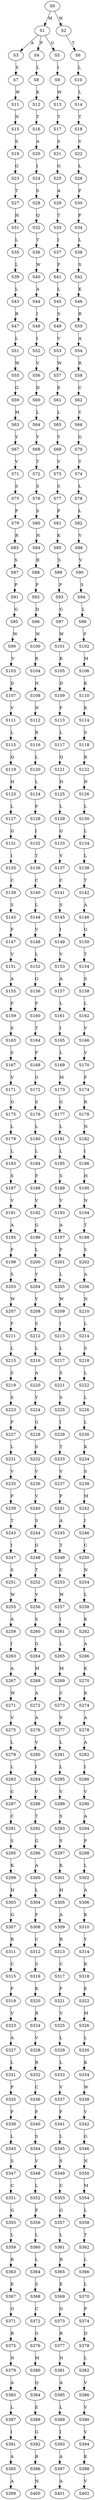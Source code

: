 strict digraph  {
	S0 -> S1 [ label = M ];
	S0 -> S2 [ label = W ];
	S1 -> S3 [ label = A ];
	S1 -> S4 [ label = P ];
	S1 -> S5 [ label = G ];
	S2 -> S6 [ label = T ];
	S3 -> S7 [ label = V ];
	S4 -> S8 [ label = L ];
	S5 -> S9 [ label = I ];
	S6 -> S10 [ label = L ];
	S7 -> S11 [ label = W ];
	S8 -> S12 [ label = K ];
	S9 -> S13 [ label = W ];
	S10 -> S14 [ label = L ];
	S11 -> S15 [ label = N ];
	S12 -> S16 [ label = T ];
	S13 -> S17 [ label = T ];
	S14 -> S18 [ label = T ];
	S15 -> S19 [ label = S ];
	S16 -> S20 [ label = A ];
	S17 -> S21 [ label = S ];
	S18 -> S22 [ label = V ];
	S19 -> S23 [ label = G ];
	S20 -> S24 [ label = I ];
	S21 -> S25 [ label = G ];
	S22 -> S26 [ label = L ];
	S23 -> S27 [ label = T ];
	S24 -> S28 [ label = S ];
	S25 -> S29 [ label = A ];
	S26 -> S30 [ label = F ];
	S27 -> S31 [ label = H ];
	S28 -> S32 [ label = Q ];
	S29 -> S33 [ label = T ];
	S30 -> S34 [ label = F ];
	S31 -> S35 [ label = L ];
	S32 -> S36 [ label = T ];
	S33 -> S37 [ label = I ];
	S34 -> S38 [ label = L ];
	S35 -> S39 [ label = L ];
	S36 -> S40 [ label = W ];
	S37 -> S41 [ label = F ];
	S38 -> S42 [ label = S ];
	S39 -> S43 [ label = L ];
	S40 -> S44 [ label = A ];
	S41 -> S45 [ label = L ];
	S42 -> S46 [ label = K ];
	S43 -> S47 [ label = R ];
	S44 -> S48 [ label = I ];
	S45 -> S49 [ label = S ];
	S46 -> S50 [ label = R ];
	S47 -> S51 [ label = L ];
	S48 -> S52 [ label = I ];
	S49 -> S53 [ label = V ];
	S50 -> S54 [ label = A ];
	S51 -> S55 [ label = W ];
	S52 -> S56 [ label = V ];
	S53 -> S57 [ label = W ];
	S54 -> S58 [ label = R ];
	S55 -> S59 [ label = G ];
	S56 -> S60 [ label = D ];
	S57 -> S61 [ label = E ];
	S58 -> S62 [ label = C ];
	S59 -> S63 [ label = M ];
	S60 -> S64 [ label = L ];
	S61 -> S65 [ label = L ];
	S62 -> S66 [ label = Y ];
	S63 -> S67 [ label = Y ];
	S64 -> S68 [ label = Y ];
	S65 -> S69 [ label = Y ];
	S66 -> S70 [ label = G ];
	S67 -> S71 [ label = V ];
	S68 -> S72 [ label = T ];
	S69 -> S73 [ label = V ];
	S70 -> S74 [ label = T ];
	S71 -> S75 [ label = S ];
	S72 -> S76 [ label = S ];
	S73 -> S77 [ label = S ];
	S74 -> S78 [ label = L ];
	S75 -> S79 [ label = P ];
	S76 -> S80 [ label = S ];
	S77 -> S81 [ label = P ];
	S78 -> S82 [ label = L ];
	S79 -> S83 [ label = R ];
	S80 -> S84 [ label = N ];
	S81 -> S85 [ label = K ];
	S82 -> S86 [ label = V ];
	S83 -> S87 [ label = S ];
	S84 -> S88 [ label = R ];
	S85 -> S89 [ label = S ];
	S86 -> S90 [ label = V ];
	S87 -> S91 [ label = P ];
	S88 -> S92 [ label = P ];
	S89 -> S93 [ label = P ];
	S90 -> S94 [ label = S ];
	S91 -> S95 [ label = G ];
	S92 -> S96 [ label = D ];
	S93 -> S97 [ label = G ];
	S94 -> S98 [ label = L ];
	S95 -> S99 [ label = W ];
	S96 -> S100 [ label = W ];
	S97 -> S101 [ label = W ];
	S98 -> S102 [ label = F ];
	S99 -> S103 [ label = V ];
	S100 -> S104 [ label = R ];
	S101 -> S105 [ label = K ];
	S102 -> S106 [ label = M ];
	S103 -> S107 [ label = D ];
	S104 -> S108 [ label = N ];
	S105 -> S109 [ label = D ];
	S106 -> S110 [ label = K ];
	S107 -> S111 [ label = V ];
	S108 -> S112 [ label = N ];
	S109 -> S113 [ label = F ];
	S110 -> S114 [ label = K ];
	S111 -> S115 [ label = L ];
	S112 -> S116 [ label = R ];
	S113 -> S117 [ label = L ];
	S114 -> S118 [ label = S ];
	S115 -> S119 [ label = Q ];
	S116 -> S120 [ label = L ];
	S117 -> S121 [ label = Q ];
	S118 -> S122 [ label = R ];
	S119 -> S123 [ label = H ];
	S120 -> S124 [ label = L ];
	S121 -> S125 [ label = H ];
	S122 -> S126 [ label = N ];
	S123 -> S127 [ label = L ];
	S124 -> S128 [ label = F ];
	S125 -> S129 [ label = L ];
	S126 -> S130 [ label = L ];
	S127 -> S131 [ label = G ];
	S128 -> S132 [ label = I ];
	S129 -> S133 [ label = G ];
	S130 -> S134 [ label = L ];
	S131 -> S135 [ label = I ];
	S132 -> S136 [ label = T ];
	S133 -> S137 [ label = V ];
	S134 -> S138 [ label = L ];
	S135 -> S139 [ label = C ];
	S136 -> S140 [ label = C ];
	S137 -> S141 [ label = C ];
	S138 -> S142 [ label = T ];
	S139 -> S143 [ label = S ];
	S140 -> S144 [ label = L ];
	S141 -> S145 [ label = S ];
	S142 -> S146 [ label = A ];
	S143 -> S147 [ label = F ];
	S144 -> S148 [ label = V ];
	S145 -> S149 [ label = I ];
	S146 -> S150 [ label = G ];
	S147 -> S151 [ label = V ];
	S148 -> S152 [ label = L ];
	S149 -> S153 [ label = V ];
	S150 -> S154 [ label = T ];
	S151 -> S155 [ label = A ];
	S152 -> S156 [ label = G ];
	S153 -> S157 [ label = A ];
	S154 -> S158 [ label = S ];
	S155 -> S159 [ label = F ];
	S156 -> S160 [ label = F ];
	S157 -> S161 [ label = L ];
	S158 -> S162 [ label = L ];
	S159 -> S163 [ label = S ];
	S160 -> S164 [ label = T ];
	S161 -> S165 [ label = I ];
	S162 -> S166 [ label = V ];
	S163 -> S167 [ label = S ];
	S164 -> S168 [ label = F ];
	S165 -> S169 [ label = L ];
	S166 -> S170 [ label = V ];
	S167 -> S171 [ label = V ];
	S168 -> S172 [ label = G ];
	S169 -> S173 [ label = M ];
	S170 -> S174 [ label = F ];
	S171 -> S175 [ label = G ];
	S172 -> S176 [ label = S ];
	S173 -> S177 [ label = G ];
	S174 -> S178 [ label = R ];
	S175 -> S179 [ label = L ];
	S176 -> S180 [ label = L ];
	S177 -> S181 [ label = L ];
	S178 -> S182 [ label = N ];
	S179 -> S183 [ label = L ];
	S180 -> S184 [ label = L ];
	S181 -> S185 [ label = L ];
	S182 -> S186 [ label = I ];
	S183 -> S187 [ label = S ];
	S184 -> S188 [ label = F ];
	S185 -> S189 [ label = S ];
	S186 -> S190 [ label = H ];
	S187 -> S191 [ label = V ];
	S188 -> S192 [ label = V ];
	S189 -> S193 [ label = V ];
	S190 -> S194 [ label = N ];
	S191 -> S195 [ label = A ];
	S192 -> S196 [ label = G ];
	S193 -> S197 [ label = A ];
	S194 -> S198 [ label = T ];
	S195 -> S199 [ label = F ];
	S196 -> S200 [ label = L ];
	S197 -> S201 [ label = F ];
	S198 -> S202 [ label = S ];
	S199 -> S203 [ label = S ];
	S200 -> S204 [ label = Y ];
	S201 -> S205 [ label = L ];
	S202 -> S206 [ label = A ];
	S203 -> S207 [ label = W ];
	S204 -> S208 [ label = Y ];
	S205 -> S209 [ label = W ];
	S206 -> S210 [ label = N ];
	S207 -> S211 [ label = F ];
	S208 -> S212 [ label = S ];
	S209 -> S213 [ label = I ];
	S210 -> S214 [ label = L ];
	S211 -> S215 [ label = L ];
	S212 -> S216 [ label = L ];
	S213 -> S217 [ label = L ];
	S214 -> S218 [ label = S ];
	S215 -> S219 [ label = S ];
	S216 -> S220 [ label = A ];
	S217 -> S221 [ label = S ];
	S218 -> S222 [ label = L ];
	S219 -> S223 [ label = S ];
	S220 -> S224 [ label = Y ];
	S221 -> S225 [ label = S ];
	S222 -> S226 [ label = L ];
	S223 -> S227 [ label = F ];
	S224 -> S228 [ label = G ];
	S225 -> S229 [ label = I ];
	S226 -> S230 [ label = L ];
	S227 -> S231 [ label = L ];
	S228 -> S232 [ label = S ];
	S229 -> S233 [ label = T ];
	S230 -> S234 [ label = K ];
	S231 -> S235 [ label = V ];
	S232 -> S236 [ label = V ];
	S233 -> S237 [ label = V ];
	S234 -> S238 [ label = S ];
	S235 -> S239 [ label = F ];
	S236 -> S240 [ label = V ];
	S237 -> S241 [ label = F ];
	S238 -> S242 [ label = M ];
	S239 -> S243 [ label = T ];
	S240 -> S244 [ label = S ];
	S241 -> S245 [ label = A ];
	S242 -> S246 [ label = I ];
	S243 -> S247 [ label = I ];
	S244 -> S248 [ label = G ];
	S245 -> S249 [ label = T ];
	S246 -> S250 [ label = C ];
	S247 -> S251 [ label = S ];
	S248 -> S252 [ label = T ];
	S249 -> S253 [ label = C ];
	S250 -> S254 [ label = N ];
	S251 -> S255 [ label = W ];
	S252 -> S256 [ label = V ];
	S253 -> S257 [ label = W ];
	S254 -> S258 [ label = L ];
	S255 -> S259 [ label = A ];
	S256 -> S260 [ label = S ];
	S257 -> S261 [ label = I ];
	S258 -> S262 [ label = K ];
	S259 -> S263 [ label = I ];
	S260 -> S264 [ label = G ];
	S261 -> S265 [ label = L ];
	S262 -> S266 [ label = A ];
	S263 -> S267 [ label = A ];
	S264 -> S268 [ label = M ];
	S265 -> S269 [ label = M ];
	S266 -> S270 [ label = K ];
	S267 -> S271 [ label = W ];
	S268 -> S272 [ label = A ];
	S269 -> S273 [ label = C ];
	S270 -> S274 [ label = K ];
	S271 -> S275 [ label = V ];
	S272 -> S276 [ label = A ];
	S273 -> S277 [ label = V ];
	S274 -> S278 [ label = A ];
	S275 -> S279 [ label = L ];
	S276 -> S280 [ label = V ];
	S277 -> S281 [ label = L ];
	S278 -> S282 [ label = A ];
	S279 -> S283 [ label = L ];
	S280 -> S284 [ label = I ];
	S281 -> S285 [ label = L ];
	S282 -> S286 [ label = I ];
	S283 -> S287 [ label = C ];
	S284 -> S288 [ label = V ];
	S285 -> S289 [ label = V ];
	S286 -> S290 [ label = V ];
	S287 -> S291 [ label = C ];
	S288 -> S292 [ label = T ];
	S289 -> S293 [ label = S ];
	S290 -> S294 [ label = A ];
	S291 -> S295 [ label = S ];
	S292 -> S296 [ label = G ];
	S293 -> S297 [ label = S ];
	S294 -> S298 [ label = P ];
	S295 -> S299 [ label = K ];
	S296 -> S300 [ label = A ];
	S297 -> S301 [ label = K ];
	S298 -> S302 [ label = L ];
	S299 -> S303 [ label = H ];
	S300 -> S304 [ label = L ];
	S301 -> S305 [ label = H ];
	S302 -> S306 [ label = A ];
	S303 -> S307 [ label = G ];
	S304 -> S308 [ label = F ];
	S305 -> S309 [ label = A ];
	S306 -> S310 [ label = K ];
	S307 -> S311 [ label = R ];
	S308 -> S312 [ label = C ];
	S309 -> S313 [ label = R ];
	S310 -> S314 [ label = Y ];
	S311 -> S315 [ label = C ];
	S312 -> S316 [ label = S ];
	S313 -> S317 [ label = C ];
	S314 -> S318 [ label = K ];
	S315 -> S319 [ label = F ];
	S316 -> S320 [ label = K ];
	S317 -> S321 [ label = F ];
	S318 -> S322 [ label = E ];
	S319 -> S323 [ label = V ];
	S320 -> S324 [ label = R ];
	S321 -> S325 [ label = V ];
	S322 -> S326 [ label = M ];
	S323 -> S327 [ label = A ];
	S324 -> S328 [ label = V ];
	S325 -> S329 [ label = L ];
	S326 -> S330 [ label = L ];
	S327 -> S331 [ label = L ];
	S328 -> S332 [ label = R ];
	S329 -> S333 [ label = L ];
	S330 -> S334 [ label = K ];
	S331 -> S335 [ label = F ];
	S332 -> S336 [ label = C ];
	S333 -> S337 [ label = V ];
	S334 -> S338 [ label = W ];
	S335 -> S339 [ label = F ];
	S336 -> S340 [ label = F ];
	S337 -> S341 [ label = F ];
	S338 -> S342 [ label = V ];
	S339 -> S343 [ label = L ];
	S340 -> S344 [ label = S ];
	S341 -> S345 [ label = L ];
	S342 -> S346 [ label = G ];
	S343 -> S347 [ label = S ];
	S344 -> S348 [ label = V ];
	S345 -> S349 [ label = S ];
	S346 -> S350 [ label = N ];
	S347 -> S351 [ label = C ];
	S348 -> S352 [ label = L ];
	S349 -> S353 [ label = C ];
	S350 -> S354 [ label = M ];
	S351 -> S355 [ label = G ];
	S352 -> S356 [ label = F ];
	S353 -> S357 [ label = G ];
	S354 -> S358 [ label = L ];
	S355 -> S359 [ label = L ];
	S356 -> S360 [ label = L ];
	S357 -> S361 [ label = L ];
	S358 -> S362 [ label = T ];
	S359 -> S363 [ label = R ];
	S360 -> S364 [ label = L ];
	S361 -> S365 [ label = R ];
	S362 -> S366 [ label = L ];
	S363 -> S367 [ label = E ];
	S364 -> S368 [ label = S ];
	S365 -> S369 [ label = E ];
	S366 -> S370 [ label = L ];
	S367 -> S371 [ label = G ];
	S368 -> S372 [ label = C ];
	S369 -> S373 [ label = G ];
	S370 -> S374 [ label = P ];
	S371 -> S375 [ label = R ];
	S372 -> S376 [ label = G ];
	S373 -> S377 [ label = R ];
	S374 -> S378 [ label = D ];
	S375 -> S379 [ label = N ];
	S376 -> S380 [ label = M ];
	S377 -> S381 [ label = N ];
	S378 -> S382 [ label = L ];
	S379 -> S383 [ label = A ];
	S380 -> S384 [ label = Q ];
	S381 -> S385 [ label = A ];
	S382 -> S386 [ label = V ];
	S383 -> S387 [ label = L ];
	S384 -> S388 [ label = E ];
	S385 -> S389 [ label = L ];
	S386 -> S390 [ label = V ];
	S387 -> S391 [ label = I ];
	S388 -> S392 [ label = G ];
	S389 -> S393 [ label = I ];
	S390 -> S394 [ label = V ];
	S391 -> S395 [ label = A ];
	S392 -> S396 [ label = R ];
	S393 -> S397 [ label = A ];
	S394 -> S398 [ label = K ];
	S395 -> S399 [ label = A ];
	S396 -> S400 [ label = N ];
	S397 -> S401 [ label = A ];
	S398 -> S402 [ label = V ];
}
